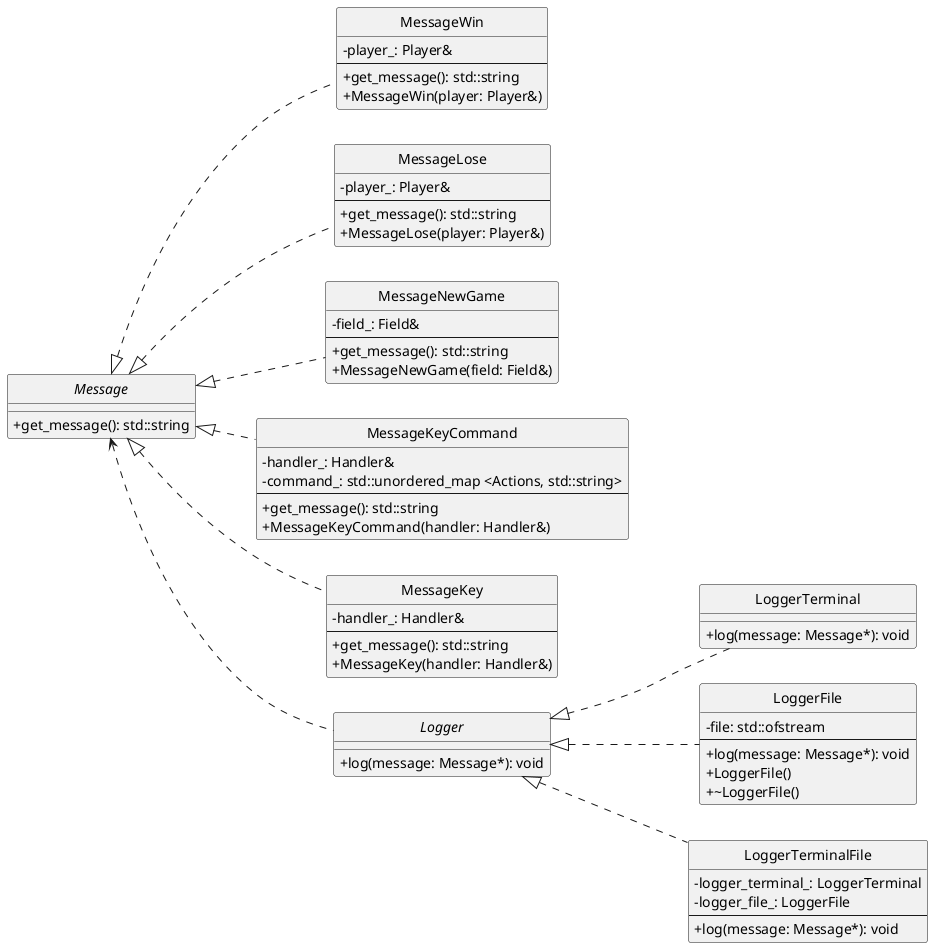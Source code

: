 @startuml diagram_lb6

hide circle
skinparam classAttributeIconSize 0
left to right direction

abstract class Message {
    + get_message(): std::string
}

class MessageWin {
    - player_: Player&
    --
    + get_message(): std::string 
    + MessageWin(player: Player&)
}

class MessageLose {
    - player_: Player&
    --
    + get_message(): std::string 
    + MessageLose(player: Player&)
}

class MessageNewGame {
    - field_: Field&
    --
    + get_message(): std::string 
    + MessageNewGame(field: Field&) 
}

class MessageKeyCommand {
    - handler_: Handler&
    - command_: std::unordered_map <Actions, std::string>
    --
    + get_message(): std::string 
    + MessageKeyCommand(handler: Handler&) 
}

class MessageKey {
    - handler_: Handler&
    --
    + get_message(): std::string 
    + MessageKey(handler: Handler&) 
}

abstract class Logger {
    + log(message: Message*): void
}

class LoggerTerminal {
    + log(message: Message*): void
}

class LoggerFile {
    - file: std::ofstream
    --
    + log(message: Message*): void
    + LoggerFile()
    + ~LoggerFile()
}

class LoggerTerminalFile {
    - logger_terminal_: LoggerTerminal
    - logger_file_: LoggerFile
    --
    + log(message: Message*): void
}

Message <|.. MessageWin
Message <|.. MessageLose
Message <|.. MessageNewGame
Message <|.. MessageKeyCommand
Message <|.. MessageKey
Logger <|.. LoggerTerminal
Logger <|.. LoggerFile
Logger <|.. LoggerTerminalFile
Message <.. Logger


@enduml